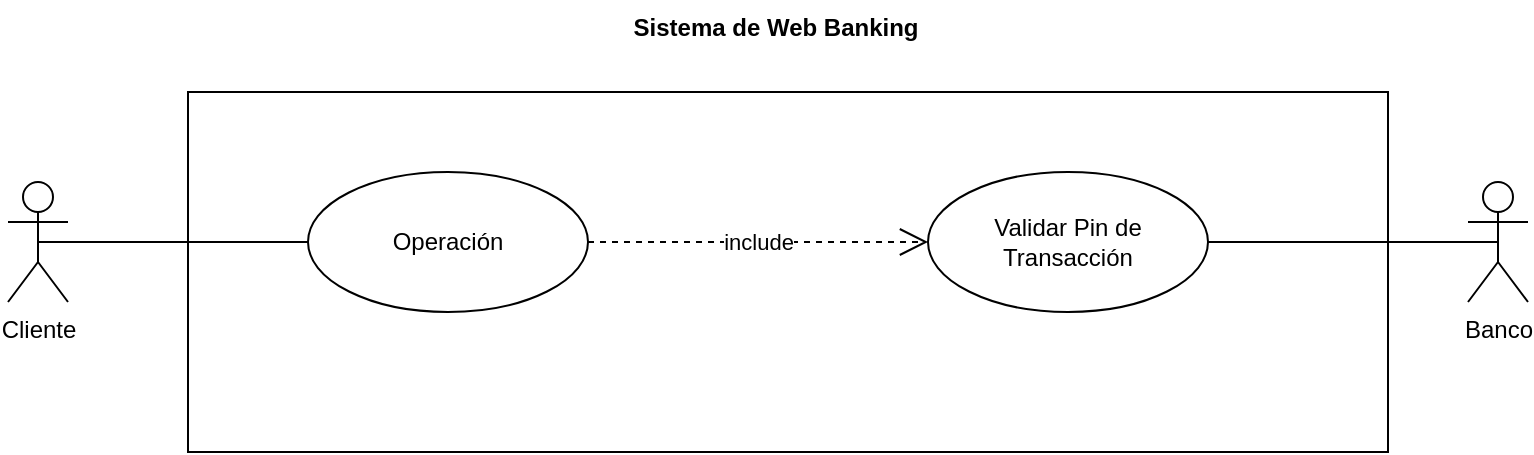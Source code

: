 <mxfile version="20.3.0" type="device"><diagram id="dr-oGpUcUuROfvfhQIE-" name="Página-1"><mxGraphModel dx="1278" dy="588" grid="1" gridSize="10" guides="1" tooltips="1" connect="1" arrows="1" fold="1" page="1" pageScale="1" pageWidth="827" pageHeight="1169" math="0" shadow="0"><root><mxCell id="0"/><mxCell id="1" parent="0"/><mxCell id="PqpjedIAkFHskEK2oyYM-1" value="" style="html=1;" parent="1" vertex="1"><mxGeometry x="120" y="120" width="600" height="180" as="geometry"/></mxCell><mxCell id="PqpjedIAkFHskEK2oyYM-2" value="Cliente" style="shape=umlActor;verticalLabelPosition=bottom;verticalAlign=top;html=1;" parent="1" vertex="1"><mxGeometry x="30" y="165" width="30" height="60" as="geometry"/></mxCell><mxCell id="PqpjedIAkFHskEK2oyYM-3" value="Sistema de Web Banking" style="text;align=center;fontStyle=1;verticalAlign=middle;spacingLeft=3;spacingRight=3;strokeColor=none;rotatable=0;points=[[0,0.5],[1,0.5]];portConstraint=eastwest;" parent="1" vertex="1"><mxGeometry x="374" y="74" width="80" height="26" as="geometry"/></mxCell><mxCell id="PqpjedIAkFHskEK2oyYM-4" value="Banco" style="shape=umlActor;verticalLabelPosition=bottom;verticalAlign=top;html=1;" parent="1" vertex="1"><mxGeometry x="760" y="165" width="30" height="60" as="geometry"/></mxCell><mxCell id="PqpjedIAkFHskEK2oyYM-5" value="" style="endArrow=none;html=1;rounded=0;exitX=0;exitY=0.5;exitDx=0;exitDy=0;entryX=0.5;entryY=0.5;entryDx=0;entryDy=0;entryPerimeter=0;" parent="1" target="PqpjedIAkFHskEK2oyYM-2" edge="1"><mxGeometry width="50" height="50" relative="1" as="geometry"><mxPoint x="180" y="195" as="sourcePoint"/><mxPoint x="430" y="280" as="targetPoint"/></mxGeometry></mxCell><mxCell id="PqpjedIAkFHskEK2oyYM-10" value="" style="endArrow=none;html=1;rounded=0;entryX=0.5;entryY=0.5;entryDx=0;entryDy=0;entryPerimeter=0;exitX=1;exitY=0.5;exitDx=0;exitDy=0;" parent="1" source="PqpjedIAkFHskEK2oyYM-11" target="PqpjedIAkFHskEK2oyYM-4" edge="1"><mxGeometry width="50" height="50" relative="1" as="geometry"><mxPoint x="275" y="360.25" as="sourcePoint"/><mxPoint x="775" y="170" as="targetPoint"/></mxGeometry></mxCell><mxCell id="PqpjedIAkFHskEK2oyYM-11" value="Validar Pin de Transacción" style="ellipse;whiteSpace=wrap;html=1;" parent="1" vertex="1"><mxGeometry x="490" y="160" width="140" height="70" as="geometry"/></mxCell><mxCell id="PqpjedIAkFHskEK2oyYM-13" value="Operación" style="ellipse;whiteSpace=wrap;html=1;" parent="1" vertex="1"><mxGeometry x="180" y="160" width="140" height="70" as="geometry"/></mxCell><mxCell id="PqpjedIAkFHskEK2oyYM-14" value="include" style="endArrow=open;endSize=12;dashed=1;html=1;rounded=0;exitX=1;exitY=0.5;exitDx=0;exitDy=0;entryX=0;entryY=0.5;entryDx=0;entryDy=0;" parent="1" source="PqpjedIAkFHskEK2oyYM-13" target="PqpjedIAkFHskEK2oyYM-11" edge="1"><mxGeometry width="160" relative="1" as="geometry"><mxPoint x="330" y="210" as="sourcePoint"/><mxPoint x="490" y="210" as="targetPoint"/></mxGeometry></mxCell></root></mxGraphModel></diagram></mxfile>